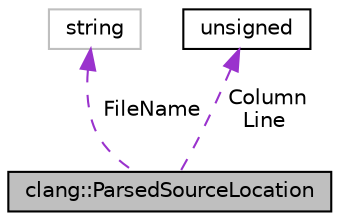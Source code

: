 digraph "clang::ParsedSourceLocation"
{
 // LATEX_PDF_SIZE
  bgcolor="transparent";
  edge [fontname="Helvetica",fontsize="10",labelfontname="Helvetica",labelfontsize="10"];
  node [fontname="Helvetica",fontsize="10",shape=record];
  Node1 [label="clang::ParsedSourceLocation",height=0.2,width=0.4,color="black", fillcolor="grey75", style="filled", fontcolor="black",tooltip="A source location that has been parsed on the command line."];
  Node2 -> Node1 [dir="back",color="darkorchid3",fontsize="10",style="dashed",label=" FileName" ,fontname="Helvetica"];
  Node2 [label="string",height=0.2,width=0.4,color="grey75",tooltip=" "];
  Node3 -> Node1 [dir="back",color="darkorchid3",fontsize="10",style="dashed",label=" Column\nLine" ,fontname="Helvetica"];
  Node3 [label="unsigned",height=0.2,width=0.4,color="black",URL="$classunsigned.html",tooltip=" "];
}
